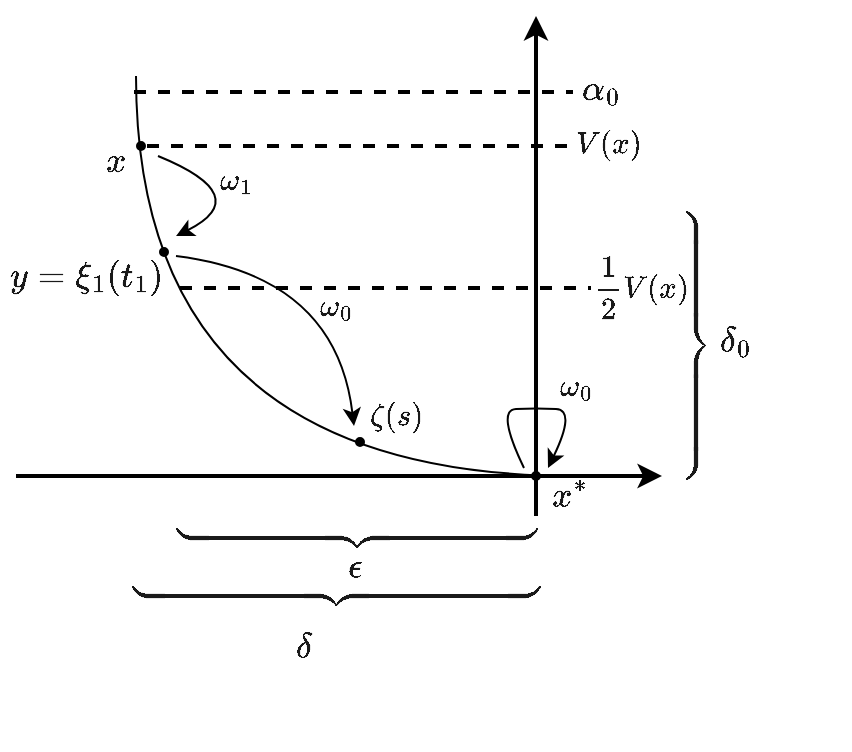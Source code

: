 <mxfile version="22.0.3" type="device">
  <diagram id="eOFOYFhU0GsHmSKvHhCn" name="Pagina-1">
    <mxGraphModel dx="955" dy="1871" grid="1" gridSize="10" guides="1" tooltips="1" connect="1" arrows="1" fold="1" page="1" pageScale="1" pageWidth="827" pageHeight="1169" math="1" shadow="0">
      <root>
        <mxCell id="0" />
        <mxCell id="1" parent="0" />
        <mxCell id="rgP2N9JaqtHhb8GfTGPO-10" value="$$\omega_0$$" style="text;html=1;strokeColor=none;fillColor=none;align=center;verticalAlign=middle;whiteSpace=wrap;rounded=0;fontSize=13;fontColor=#1A1A1A;" parent="1" vertex="1">
          <mxGeometry x="650" y="170" width="60" height="30" as="geometry" />
        </mxCell>
        <mxCell id="Bt-oEbJeruquEmox--3e-2" value="$$x^*$$" style="text;html=1;strokeColor=none;fillColor=none;align=center;verticalAlign=middle;whiteSpace=wrap;rounded=0;fontSize=15;fontColor=#1A1A1A;" vertex="1" parent="1">
          <mxGeometry x="647" y="225" width="60" height="30" as="geometry" />
        </mxCell>
        <mxCell id="Bt-oEbJeruquEmox--3e-3" value="" style="endArrow=none;html=1;rounded=0;edgeStyle=orthogonalEdgeStyle;curved=1;" edge="1" parent="1">
          <mxGeometry width="50" height="50" relative="1" as="geometry">
            <mxPoint x="460" y="30" as="sourcePoint" />
            <mxPoint x="680" y="230" as="targetPoint" />
            <Array as="points">
              <mxPoint x="460" y="230" />
            </Array>
          </mxGeometry>
        </mxCell>
        <mxCell id="Bt-oEbJeruquEmox--3e-4" value="" style="endArrow=classic;html=1;rounded=0;fontSize=25;fontColor=#1A1A1A;strokeWidth=2;" edge="1" parent="1">
          <mxGeometry width="50" height="50" relative="1" as="geometry">
            <mxPoint x="660" y="250" as="sourcePoint" />
            <mxPoint x="660" as="targetPoint" />
          </mxGeometry>
        </mxCell>
        <mxCell id="Bt-oEbJeruquEmox--3e-34" value="" style="endArrow=classic;html=1;rounded=0;fontSize=25;fontColor=#1A1A1A;strokeWidth=2;" edge="1" parent="1">
          <mxGeometry width="50" height="50" relative="1" as="geometry">
            <mxPoint x="400" y="230" as="sourcePoint" />
            <mxPoint x="723" y="230" as="targetPoint" />
          </mxGeometry>
        </mxCell>
        <mxCell id="Bt-oEbJeruquEmox--3e-36" value="" style="curved=1;endArrow=classic;html=1;rounded=0;" edge="1" parent="1">
          <mxGeometry width="50" height="50" relative="1" as="geometry">
            <mxPoint x="654" y="226" as="sourcePoint" />
            <mxPoint x="666" y="226" as="targetPoint" />
            <Array as="points">
              <mxPoint x="640" y="197" />
              <mxPoint x="660" y="196" />
              <mxPoint x="680" y="197" />
            </Array>
          </mxGeometry>
        </mxCell>
        <mxCell id="Bt-oEbJeruquEmox--3e-37" value="" style="ellipse;whiteSpace=wrap;html=1;aspect=fixed;strokeColor=default;fillColor=#000000;" vertex="1" parent="1">
          <mxGeometry x="658" y="228" width="4" height="4" as="geometry" />
        </mxCell>
        <mxCell id="Bt-oEbJeruquEmox--3e-39" value="" style="ellipse;whiteSpace=wrap;html=1;aspect=fixed;strokeColor=default;fillColor=#000000;" vertex="1" parent="1">
          <mxGeometry x="472" y="116" width="4" height="4" as="geometry" />
        </mxCell>
        <mxCell id="Bt-oEbJeruquEmox--3e-40" value="$$x$$" style="text;html=1;strokeColor=none;fillColor=none;align=center;verticalAlign=middle;whiteSpace=wrap;rounded=0;fontSize=15;fontColor=#1A1A1A;" vertex="1" parent="1">
          <mxGeometry x="420" y="57" width="60" height="30" as="geometry" />
        </mxCell>
        <mxCell id="Bt-oEbJeruquEmox--3e-41" value="$$\left\{\begin{aligned}&lt;br&gt;\\&lt;br&gt;\\&lt;br&gt;\\&lt;br&gt;\\&lt;br&gt;\\&lt;br style=&quot;border-color: var(--border-color);&quot;&gt;\\&lt;br style=&quot;border-color: var(--border-color);&quot;&gt;\\ \\&amp;nbsp;\end{aligned}\right.$$" style="text;html=1;strokeColor=none;fillColor=none;align=center;verticalAlign=middle;whiteSpace=wrap;rounded=0;fontSize=15;fontColor=#1A1A1A;rotation=-90;" vertex="1" parent="1">
          <mxGeometry x="560" y="211" width="20" height="100" as="geometry" />
        </mxCell>
        <mxCell id="Bt-oEbJeruquEmox--3e-43" value="$$\delta$$" style="text;html=1;strokeColor=none;fillColor=none;align=center;verticalAlign=middle;whiteSpace=wrap;rounded=0;fontSize=15;fontColor=#1A1A1A;" vertex="1" parent="1">
          <mxGeometry x="514" y="300" width="60" height="30" as="geometry" />
        </mxCell>
        <mxCell id="Bt-oEbJeruquEmox--3e-44" value="$$\epsilon$$" style="text;html=1;strokeColor=none;fillColor=none;align=center;verticalAlign=middle;whiteSpace=wrap;rounded=0;fontSize=15;fontColor=#1A1A1A;" vertex="1" parent="1">
          <mxGeometry x="540" y="260" width="60" height="30" as="geometry" />
        </mxCell>
        <mxCell id="Bt-oEbJeruquEmox--3e-45" value="" style="ellipse;whiteSpace=wrap;html=1;aspect=fixed;strokeColor=default;fillColor=#000000;" vertex="1" parent="1">
          <mxGeometry x="570" y="211" width="4" height="4" as="geometry" />
        </mxCell>
        <mxCell id="Bt-oEbJeruquEmox--3e-46" value="$$\zeta(s)$$" style="text;html=1;strokeColor=none;fillColor=none;align=center;verticalAlign=middle;whiteSpace=wrap;rounded=0;fontSize=13;fontColor=#1A1A1A;" vertex="1" parent="1">
          <mxGeometry x="560" y="185" width="60" height="30" as="geometry" />
        </mxCell>
        <mxCell id="Bt-oEbJeruquEmox--3e-47" value="" style="curved=1;endArrow=classic;html=1;rounded=0;" edge="1" parent="1">
          <mxGeometry width="50" height="50" relative="1" as="geometry">
            <mxPoint x="480" y="120" as="sourcePoint" />
            <mxPoint x="569" y="205" as="targetPoint" />
            <Array as="points">
              <mxPoint x="560" y="130" />
            </Array>
          </mxGeometry>
        </mxCell>
        <mxCell id="Bt-oEbJeruquEmox--3e-49" value="$$y = \xi_1(t_1)$$" style="text;html=1;strokeColor=none;fillColor=none;align=center;verticalAlign=middle;whiteSpace=wrap;rounded=0;fontSize=15;fontColor=#1A1A1A;" vertex="1" parent="1">
          <mxGeometry x="404.5" y="115" width="60" height="30" as="geometry" />
        </mxCell>
        <mxCell id="Bt-oEbJeruquEmox--3e-52" value="$$V(x)$$" style="text;html=1;strokeColor=none;fillColor=none;align=center;verticalAlign=middle;whiteSpace=wrap;rounded=0;fontSize=13;fontColor=#1A1A1A;" vertex="1" parent="1">
          <mxGeometry x="665.5" y="49" width="60" height="30" as="geometry" />
        </mxCell>
        <mxCell id="Bt-oEbJeruquEmox--3e-53" value="" style="endArrow=none;dashed=1;html=1;strokeWidth=2;rounded=0;" edge="1" parent="1">
          <mxGeometry width="50" height="50" relative="1" as="geometry">
            <mxPoint x="459" y="38" as="sourcePoint" />
            <mxPoint x="678.5" y="38" as="targetPoint" />
          </mxGeometry>
        </mxCell>
        <mxCell id="Bt-oEbJeruquEmox--3e-54" value="$$\alpha_0$$" style="text;html=1;strokeColor=none;fillColor=none;align=center;verticalAlign=middle;whiteSpace=wrap;rounded=0;fontSize=15;fontColor=#1A1A1A;" vertex="1" parent="1">
          <mxGeometry x="662.5" y="21" width="60" height="30" as="geometry" />
        </mxCell>
        <mxCell id="Bt-oEbJeruquEmox--3e-55" value="" style="ellipse;whiteSpace=wrap;html=1;aspect=fixed;strokeColor=default;fillColor=#000000;" vertex="1" parent="1">
          <mxGeometry x="460.5" y="63" width="4" height="4" as="geometry" />
        </mxCell>
        <mxCell id="Bt-oEbJeruquEmox--3e-56" value="" style="endArrow=none;dashed=1;html=1;strokeWidth=2;rounded=0;" edge="1" parent="1">
          <mxGeometry width="50" height="50" relative="1" as="geometry">
            <mxPoint x="465.5" y="65" as="sourcePoint" />
            <mxPoint x="678.5" y="65" as="targetPoint" />
          </mxGeometry>
        </mxCell>
        <mxCell id="Bt-oEbJeruquEmox--3e-59" value="$$\frac 1 2V(x)$$" style="text;html=1;strokeColor=none;fillColor=none;align=center;verticalAlign=middle;whiteSpace=wrap;rounded=0;fontSize=13;fontColor=#1A1A1A;" vertex="1" parent="1">
          <mxGeometry x="683" y="120" width="60" height="30" as="geometry" />
        </mxCell>
        <mxCell id="Bt-oEbJeruquEmox--3e-61" value="" style="endArrow=none;dashed=1;html=1;strokeWidth=2;rounded=0;" edge="1" parent="1">
          <mxGeometry width="50" height="50" relative="1" as="geometry">
            <mxPoint x="482" y="136" as="sourcePoint" />
            <mxPoint x="687.5" y="136" as="targetPoint" />
          </mxGeometry>
        </mxCell>
        <mxCell id="Bt-oEbJeruquEmox--3e-63" value="$$\left\{\begin{aligned}&lt;br&gt;\\&lt;br&gt;\\&lt;br&gt;\\&lt;br&gt;\\&lt;br&gt;\\&lt;br&gt;\\&lt;br style=&quot;border-color: var(--border-color);&quot;&gt;\\&lt;br style=&quot;border-color: var(--border-color);&quot;&gt;\\ \\&amp;nbsp;\end{aligned}\right.$$" style="text;html=1;strokeColor=none;fillColor=none;align=center;verticalAlign=middle;whiteSpace=wrap;rounded=0;fontSize=15;fontColor=#1A1A1A;rotation=-90;" vertex="1" parent="1">
          <mxGeometry x="550" y="240" width="20" height="100" as="geometry" />
        </mxCell>
        <mxCell id="Bt-oEbJeruquEmox--3e-64" value="$$\delta_0$$" style="text;html=1;strokeColor=none;fillColor=none;align=center;verticalAlign=middle;whiteSpace=wrap;rounded=0;fontSize=15;fontColor=#1A1A1A;" vertex="1" parent="1">
          <mxGeometry x="730" y="147" width="60" height="30" as="geometry" />
        </mxCell>
        <mxCell id="Bt-oEbJeruquEmox--3e-65" value="$$\left\{\begin{aligned}&lt;br&gt;\\&lt;br&gt;\\&lt;br&gt;\\&lt;br style=&quot;border-color: var(--border-color);&quot;&gt;\\&lt;br style=&quot;border-color: var(--border-color);&quot;&gt;\\ \\&amp;nbsp;\end{aligned}\right.$$" style="text;html=1;strokeColor=none;fillColor=none;align=center;verticalAlign=middle;whiteSpace=wrap;rounded=0;fontSize=15;fontColor=#1A1A1A;rotation=-180;" vertex="1" parent="1">
          <mxGeometry x="730" y="115" width="20" height="100" as="geometry" />
        </mxCell>
        <mxCell id="Bt-oEbJeruquEmox--3e-66" value="" style="curved=1;endArrow=classic;html=1;rounded=0;" edge="1" parent="1">
          <mxGeometry width="50" height="50" relative="1" as="geometry">
            <mxPoint x="471" y="70" as="sourcePoint" />
            <mxPoint x="480" y="110" as="targetPoint" />
            <Array as="points">
              <mxPoint x="520" y="90" />
            </Array>
          </mxGeometry>
        </mxCell>
        <mxCell id="Bt-oEbJeruquEmox--3e-70" value="$$\omega_0$$" style="text;html=1;strokeColor=none;fillColor=none;align=center;verticalAlign=middle;whiteSpace=wrap;rounded=0;fontSize=13;fontColor=#1A1A1A;" vertex="1" parent="1">
          <mxGeometry x="530" y="130" width="60" height="30" as="geometry" />
        </mxCell>
        <mxCell id="Bt-oEbJeruquEmox--3e-72" value="$$\omega_1$$" style="text;html=1;strokeColor=none;fillColor=none;align=center;verticalAlign=middle;whiteSpace=wrap;rounded=0;fontSize=13;fontColor=#1A1A1A;" vertex="1" parent="1">
          <mxGeometry x="480" y="67" width="60" height="30" as="geometry" />
        </mxCell>
      </root>
    </mxGraphModel>
  </diagram>
</mxfile>
